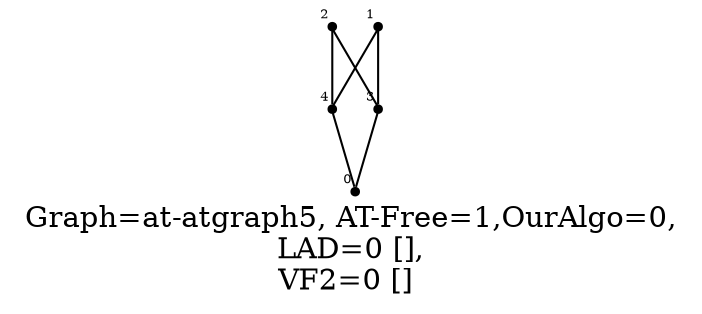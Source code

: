 /* Created by igraph 0.8.0-pre+0200568 */
graph {
  graph [
    label="Graph=at-atgraph5, AT-Free=1,OurAlgo=0,\nLAD=0 [],\nVF2=0 [] "
    labelloc=bottom
  ];
  0 [
    pos="0.000000,0.000000!"
    shape=point
    fontsize=6
    xlabel=0
  ];
  1 [
    pos="1.000000,0.000000!"
    shape=point
    fontsize=6
    xlabel=4
  ];
  2 [
    pos="0.900000,1.000000!"
    shape=point
    fontsize=6
    xlabel=3
  ];
  3 [
    pos="2.000000,0.000000!"
    shape=point
    fontsize=6
    xlabel=2
  ];
  4 [
    pos="1.900000,1.000000!"
    shape=point
    fontsize=6
    xlabel=1
  ];

  2 -- 0;
  1 -- 0;
  4 -- 2;
  3 -- 2;
  4 -- 1;
  3 -- 1;
}
